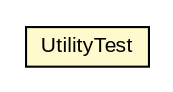 #!/usr/local/bin/dot
#
# Class diagram 
# Generated by UMLGraph version R5_6-24-gf6e263 (http://www.umlgraph.org/)
#

digraph G {
	edge [fontname="arial",fontsize=10,labelfontname="arial",labelfontsize=10];
	node [fontname="arial",fontsize=10,shape=plaintext];
	nodesep=0.25;
	ranksep=0.5;
	// org.miloss.fgsms.common.UtilityTest
	c2741 [label=<<table title="org.miloss.fgsms.common.UtilityTest" border="0" cellborder="1" cellspacing="0" cellpadding="2" port="p" bgcolor="lemonChiffon" href="./UtilityTest.html">
		<tr><td><table border="0" cellspacing="0" cellpadding="1">
<tr><td align="center" balign="center"> UtilityTest </td></tr>
		</table></td></tr>
		</table>>, URL="./UtilityTest.html", fontname="arial", fontcolor="black", fontsize=10.0];
}

